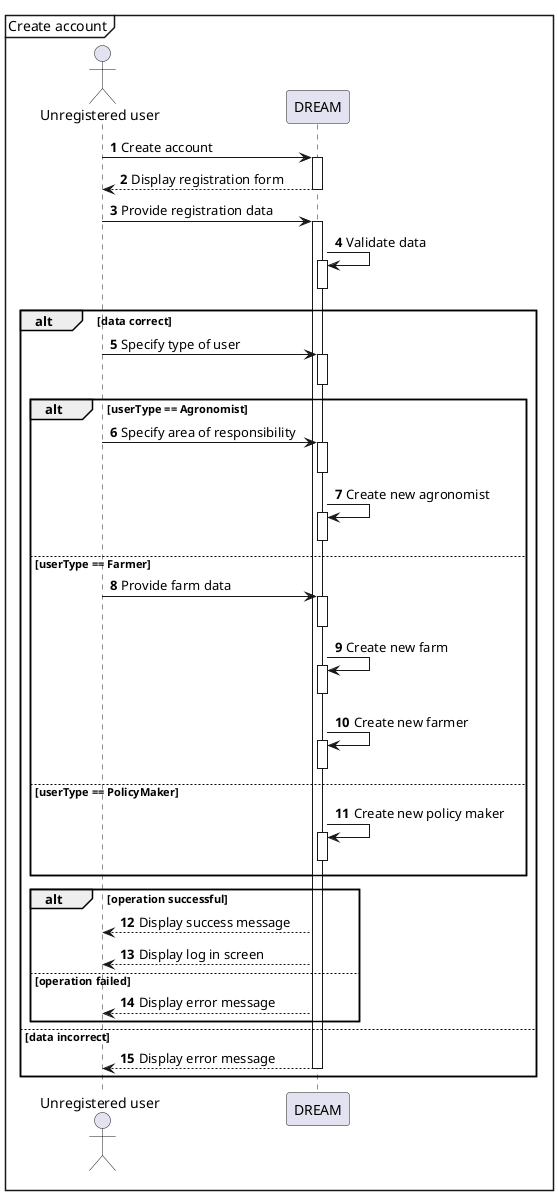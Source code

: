@startuml Create Account

mainframe Create account
autonumber

actor "Unregistered user" as Unreg
participant DREAM

Unreg -> DREAM++: Create account
DREAM --> Unreg--: Display registration form

Unreg -> DREAM++: Provide registration data

DREAM -> DREAM++: Validate data
deactivate DREAM

alt data correct
    Unreg -> DREAM++: Specify type of user
    deactivate DREAM
    alt userType == Agronomist
        Unreg -> DREAM++: Specify area of responsibility
        deactivate DREAM

        DREAM -> DREAM++: Create new agronomist
        deactivate DREAM
    else userType == Farmer
        Unreg -> DREAM++: Provide farm data
        deactivate DREAM

        DREAM -> DREAM++: Create new farm
        deactivate DREAM
        DREAM -> DREAM++: Create new farmer
        deactivate DREAM
    else userType == PolicyMaker
        DREAM -> DREAM++: Create new policy maker
        deactivate DREAM
    end

    alt operation successful
        DREAM --> Unreg : Display success message
        DREAM --> Unreg : Display log in screen
    else operation failed
        DREAM --> Unreg : Display error message
    end

else data incorrect
    DREAM --> Unreg--: Display error message
end

@enduml
